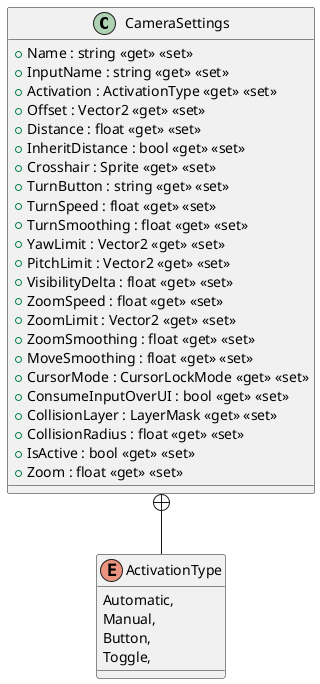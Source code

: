 @startuml
class CameraSettings {
    + Name : string <<get>> <<set>>
    + InputName : string <<get>> <<set>>
    + Activation : ActivationType <<get>> <<set>>
    + Offset : Vector2 <<get>> <<set>>
    + Distance : float <<get>> <<set>>
    + InheritDistance : bool <<get>> <<set>>
    + Crosshair : Sprite <<get>> <<set>>
    + TurnButton : string <<get>> <<set>>
    + TurnSpeed : float <<get>> <<set>>
    + TurnSmoothing : float <<get>> <<set>>
    + YawLimit : Vector2 <<get>> <<set>>
    + PitchLimit : Vector2 <<get>> <<set>>
    + VisibilityDelta : float <<get>> <<set>>
    + ZoomSpeed : float <<get>> <<set>>
    + ZoomLimit : Vector2 <<get>> <<set>>
    + ZoomSmoothing : float <<get>> <<set>>
    + MoveSmoothing : float <<get>> <<set>>
    + CursorMode : CursorLockMode <<get>> <<set>>
    + ConsumeInputOverUI : bool <<get>> <<set>>
    + CollisionLayer : LayerMask <<get>> <<set>>
    + CollisionRadius : float <<get>> <<set>>
    + IsActive : bool <<get>> <<set>>
    + Zoom : float <<get>> <<set>>
}
enum ActivationType {
    Automatic,
    Manual,
    Button,
    Toggle,
}
CameraSettings +-- ActivationType
@enduml
